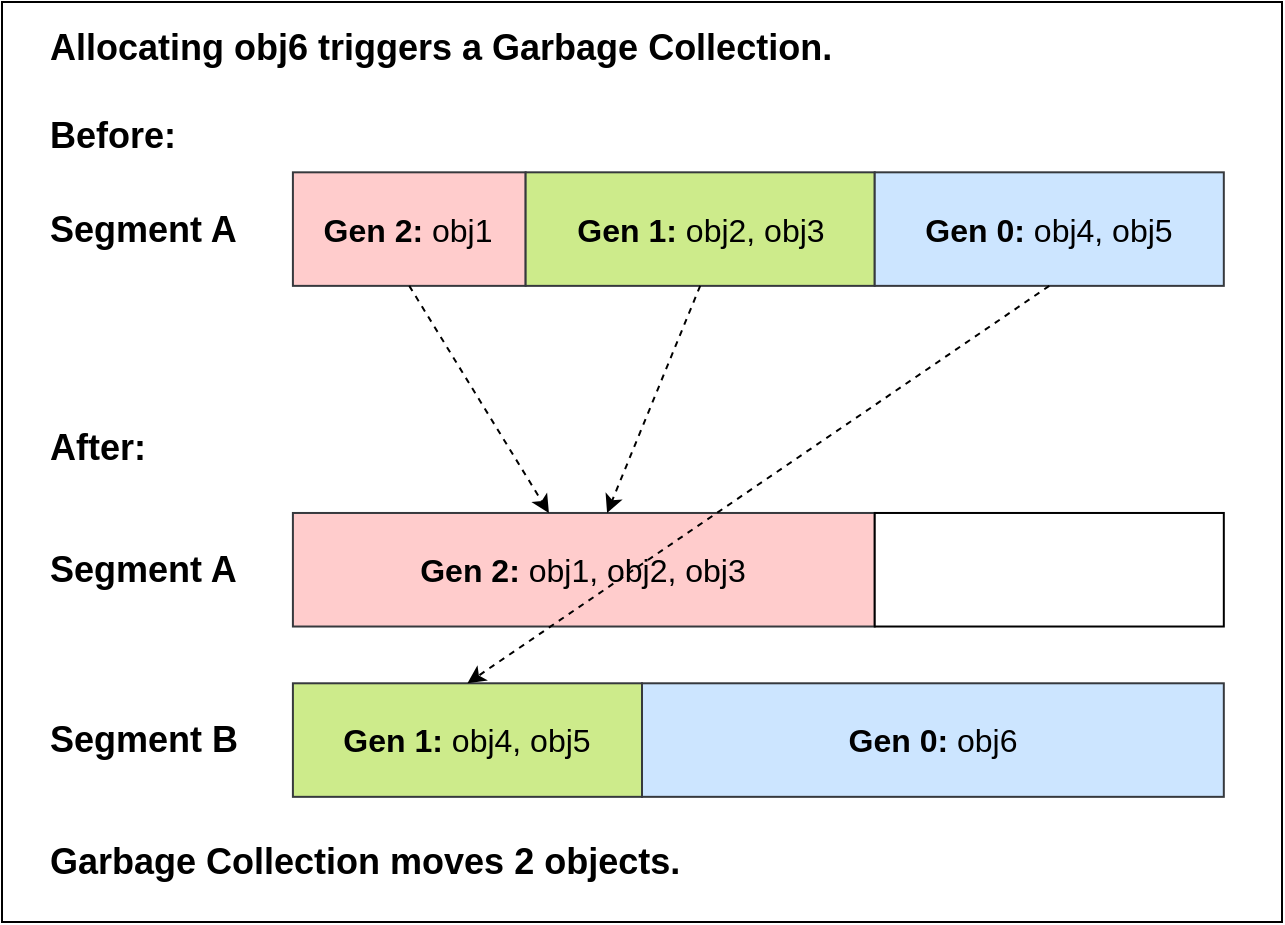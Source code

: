 <mxfile version="12.8.1" type="device"><diagram id="Y1tXOKRnNYNdVg_AVmXv" name="Page-1"><mxGraphModel dx="1422" dy="727" grid="1" gridSize="10" guides="1" tooltips="1" connect="1" arrows="1" fold="1" page="1" pageScale="1" pageWidth="850" pageHeight="1100" math="0" shadow="0"><root><mxCell id="0"/><mxCell id="1" parent="0"/><mxCell id="2T92BDEwSQe-8zDBqeki-18" value="" style="group;fillColor=#cdeb8b;strokeColor=#36393d;" parent="1" vertex="1" connectable="0"><mxGeometry x="80" y="240" width="640" height="460" as="geometry"/></mxCell><mxCell id="2T92BDEwSQe-8zDBqeki-17" value="" style="rounded=0;whiteSpace=wrap;html=1;" parent="2T92BDEwSQe-8zDBqeki-18" vertex="1"><mxGeometry width="640" height="460" as="geometry"/></mxCell><mxCell id="2T92BDEwSQe-8zDBqeki-1" value="&lt;font style=&quot;font-size: 16px&quot;&gt;&lt;b&gt;Gen 2:&lt;/b&gt; obj1&lt;/font&gt;" style="rounded=0;whiteSpace=wrap;html=1;fillColor=#ffcccc;strokeColor=#36393d;" parent="2T92BDEwSQe-8zDBqeki-18" vertex="1"><mxGeometry x="145.455" y="85.161" width="116.364" height="56.774" as="geometry"/></mxCell><mxCell id="2T92BDEwSQe-8zDBqeki-2" value="&lt;font style=&quot;font-size: 16px&quot;&gt;&lt;b&gt;Gen 1:&lt;/b&gt; obj2, obj3&lt;/font&gt;" style="rounded=0;whiteSpace=wrap;html=1;fillColor=#cdeb8b;strokeColor=#36393d;" parent="2T92BDEwSQe-8zDBqeki-18" vertex="1"><mxGeometry x="261.818" y="85.161" width="174.545" height="56.774" as="geometry"/></mxCell><mxCell id="2T92BDEwSQe-8zDBqeki-3" value="&lt;font style=&quot;font-size: 16px&quot;&gt;&lt;b&gt;Gen 0:&lt;/b&gt; obj4, obj5&lt;/font&gt;" style="rounded=0;whiteSpace=wrap;html=1;fillColor=#cce5ff;strokeColor=#36393d;" parent="2T92BDEwSQe-8zDBqeki-18" vertex="1"><mxGeometry x="436.364" y="85.161" width="174.545" height="56.774" as="geometry"/></mxCell><mxCell id="2T92BDEwSQe-8zDBqeki-4" value="&lt;div style=&quot;font-size: 18px&quot; align=&quot;left&quot;&gt;&lt;b&gt;Segment A&lt;/b&gt;&lt;/div&gt;" style="text;html=1;align=left;verticalAlign=middle;resizable=0;points=[];autosize=1;" parent="2T92BDEwSQe-8zDBqeki-18" vertex="1"><mxGeometry x="21.818" y="103.545" width="110" height="20" as="geometry"/></mxCell><mxCell id="2T92BDEwSQe-8zDBqeki-6" value="&lt;font style=&quot;font-size: 16px&quot;&gt;&lt;b&gt;Gen 2:&lt;/b&gt; obj1, obj2, obj3&lt;/font&gt;" style="rounded=0;whiteSpace=wrap;html=1;fillColor=#ffcccc;strokeColor=#36393d;" parent="2T92BDEwSQe-8zDBqeki-18" vertex="1"><mxGeometry x="145.455" y="255.484" width="290.909" height="56.774" as="geometry"/></mxCell><mxCell id="2T92BDEwSQe-8zDBqeki-7" value="" style="rounded=0;whiteSpace=wrap;html=1;" parent="2T92BDEwSQe-8zDBqeki-18" vertex="1"><mxGeometry x="436.364" y="255.484" width="174.545" height="56.774" as="geometry"/></mxCell><mxCell id="2T92BDEwSQe-8zDBqeki-8" value="&lt;div style=&quot;font-size: 18px&quot; align=&quot;left&quot;&gt;&lt;b&gt;Segment A&lt;br&gt;&lt;/b&gt;&lt;/div&gt;" style="text;html=1;align=left;verticalAlign=middle;resizable=0;points=[];autosize=1;" parent="2T92BDEwSQe-8zDBqeki-18" vertex="1"><mxGeometry x="21.818" y="273.867" width="110" height="20" as="geometry"/></mxCell><mxCell id="2T92BDEwSQe-8zDBqeki-10" value="&lt;font style=&quot;font-size: 16px&quot;&gt;&lt;b&gt;Gen 1:&lt;/b&gt; obj4, obj5&lt;/font&gt;" style="rounded=0;whiteSpace=wrap;html=1;fillColor=#cdeb8b;strokeColor=#36393d;" parent="2T92BDEwSQe-8zDBqeki-18" vertex="1"><mxGeometry x="145.455" y="340.645" width="174.545" height="56.774" as="geometry"/></mxCell><mxCell id="2T92BDEwSQe-8zDBqeki-11" value="&lt;font style=&quot;font-size: 16px&quot;&gt;&lt;b&gt;Gen 0:&lt;/b&gt; obj6&lt;/font&gt;" style="rounded=0;whiteSpace=wrap;html=1;fillColor=#cce5ff;strokeColor=#36393d;" parent="2T92BDEwSQe-8zDBqeki-18" vertex="1"><mxGeometry x="320" y="340.645" width="290.909" height="56.774" as="geometry"/></mxCell><mxCell id="2T92BDEwSQe-8zDBqeki-12" value="&lt;div style=&quot;font-size: 18px&quot; align=&quot;left&quot;&gt;&lt;b&gt;Segment B&lt;br&gt;&lt;/b&gt;&lt;/div&gt;" style="text;html=1;align=left;verticalAlign=middle;resizable=0;points=[];autosize=1;" parent="2T92BDEwSQe-8zDBqeki-18" vertex="1"><mxGeometry x="21.818" y="359.029" width="110" height="20" as="geometry"/></mxCell><mxCell id="2T92BDEwSQe-8zDBqeki-13" value="&lt;div style=&quot;font-size: 18px&quot; align=&quot;left&quot;&gt;&lt;b&gt;&lt;font style=&quot;font-size: 18px&quot;&gt;Allocating obj6 triggers a Garbage Collection.&lt;/font&gt;&lt;/b&gt;&lt;/div&gt;" style="text;html=1;align=left;verticalAlign=middle;resizable=0;points=[];autosize=1;" parent="2T92BDEwSQe-8zDBqeki-18" vertex="1"><mxGeometry x="21.818" y="12.774" width="410" height="20" as="geometry"/></mxCell><mxCell id="2T92BDEwSQe-8zDBqeki-14" value="&lt;div style=&quot;font-size: 18px&quot; align=&quot;left&quot;&gt;&lt;b&gt;&lt;font style=&quot;font-size: 18px&quot;&gt;Before:&lt;/font&gt;&lt;/b&gt;&lt;/div&gt;" style="text;html=1;align=left;verticalAlign=middle;resizable=0;points=[];autosize=1;" parent="2T92BDEwSQe-8zDBqeki-18" vertex="1"><mxGeometry x="21.818" y="56.774" width="80" height="20" as="geometry"/></mxCell><mxCell id="2T92BDEwSQe-8zDBqeki-15" value="&lt;div style=&quot;font-size: 18px&quot; align=&quot;left&quot;&gt;&lt;b&gt;&lt;font style=&quot;font-size: 18px&quot;&gt;After:&lt;/font&gt;&lt;/b&gt;&lt;/div&gt;" style="text;html=1;align=left;verticalAlign=middle;resizable=0;points=[];autosize=1;" parent="2T92BDEwSQe-8zDBqeki-18" vertex="1"><mxGeometry x="21.818" y="212.903" width="60" height="20" as="geometry"/></mxCell><mxCell id="2T92BDEwSQe-8zDBqeki-19" value="&lt;div style=&quot;font-size: 18px&quot; align=&quot;left&quot;&gt;&lt;b&gt;&lt;font style=&quot;font-size: 18px&quot;&gt;Garbage Collection moves 2 objects.&lt;br&gt;&lt;/font&gt;&lt;/b&gt;&lt;/div&gt;" style="text;html=1;align=left;verticalAlign=middle;resizable=0;points=[];autosize=1;" parent="2T92BDEwSQe-8zDBqeki-18" vertex="1"><mxGeometry x="21.818" y="420.004" width="330" height="20" as="geometry"/></mxCell><mxCell id="EDZDtsPQYwCscmcbtWLu-2" value="" style="endArrow=classic;html=1;exitX=0.5;exitY=1;exitDx=0;exitDy=0;dashed=1;" edge="1" parent="2T92BDEwSQe-8zDBqeki-18" source="2T92BDEwSQe-8zDBqeki-1" target="2T92BDEwSQe-8zDBqeki-6"><mxGeometry width="50" height="50" relative="1" as="geometry"><mxPoint x="320" y="200" as="sourcePoint"/><mxPoint x="370" y="150" as="targetPoint"/></mxGeometry></mxCell><mxCell id="EDZDtsPQYwCscmcbtWLu-3" value="" style="endArrow=classic;html=1;exitX=0.5;exitY=1;exitDx=0;exitDy=0;dashed=1;" edge="1" parent="2T92BDEwSQe-8zDBqeki-18" source="2T92BDEwSQe-8zDBqeki-2" target="2T92BDEwSQe-8zDBqeki-6"><mxGeometry width="50" height="50" relative="1" as="geometry"><mxPoint x="320" y="200" as="sourcePoint"/><mxPoint x="370" y="150" as="targetPoint"/></mxGeometry></mxCell><mxCell id="EDZDtsPQYwCscmcbtWLu-4" value="" style="endArrow=classic;html=1;exitX=0.5;exitY=1;exitDx=0;exitDy=0;entryX=0.5;entryY=0;entryDx=0;entryDy=0;dashed=1;" edge="1" parent="2T92BDEwSQe-8zDBqeki-18" source="2T92BDEwSQe-8zDBqeki-3" target="2T92BDEwSQe-8zDBqeki-10"><mxGeometry width="50" height="50" relative="1" as="geometry"><mxPoint x="320" y="200" as="sourcePoint"/><mxPoint x="370" y="150" as="targetPoint"/></mxGeometry></mxCell></root></mxGraphModel></diagram></mxfile>
